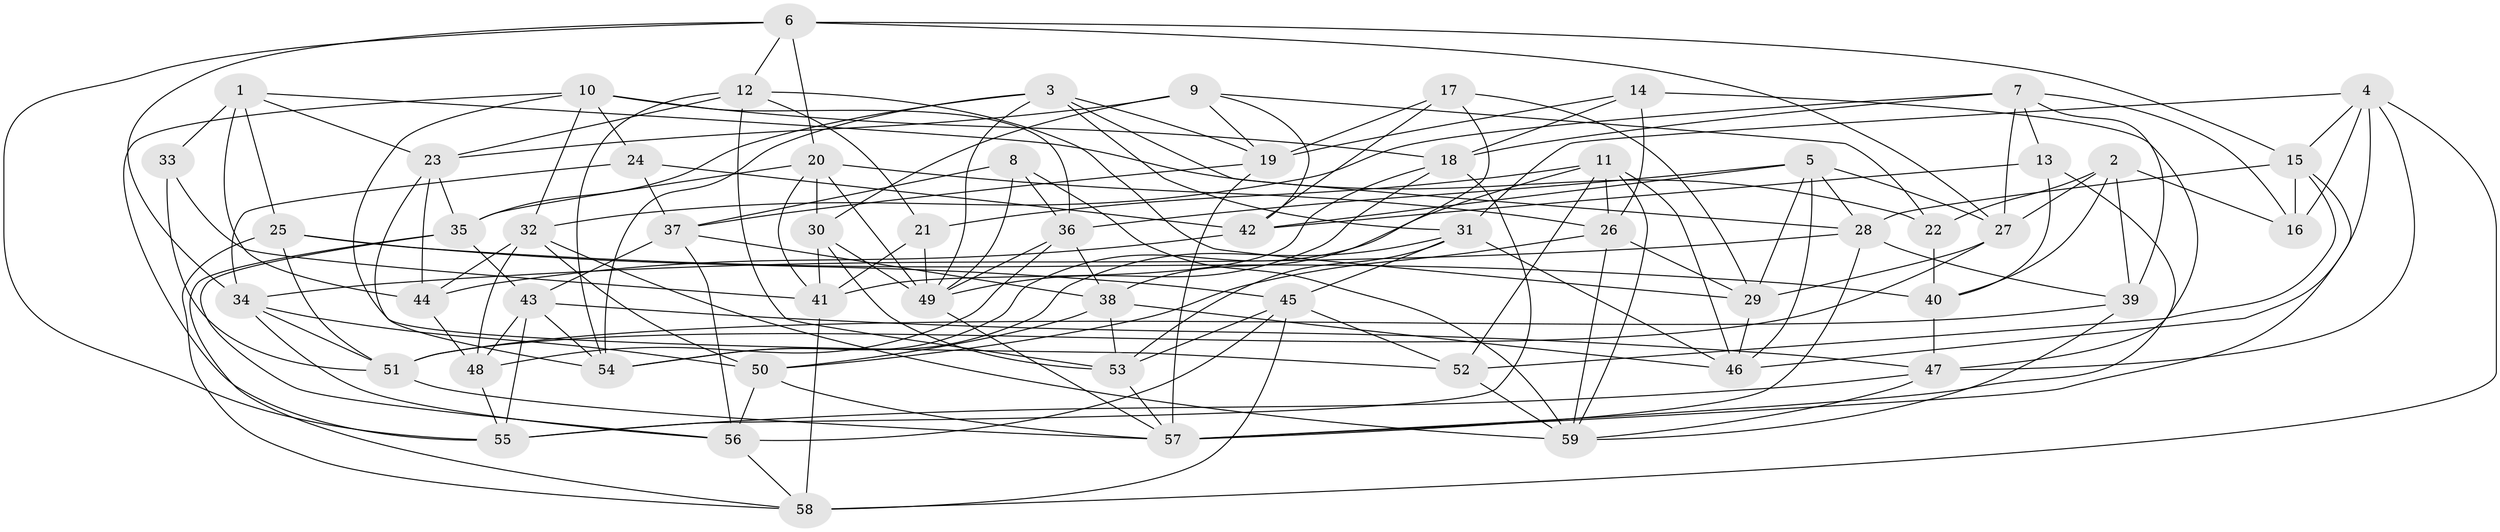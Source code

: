 // original degree distribution, {4: 1.0}
// Generated by graph-tools (version 1.1) at 2025/48/03/06/25 01:48:58]
// undirected, 59 vertices, 165 edges
graph export_dot {
graph [start="1"]
  node [color=gray90,style=filled];
  1;
  2;
  3;
  4;
  5;
  6;
  7;
  8;
  9;
  10;
  11;
  12;
  13;
  14;
  15;
  16;
  17;
  18;
  19;
  20;
  21;
  22;
  23;
  24;
  25;
  26;
  27;
  28;
  29;
  30;
  31;
  32;
  33;
  34;
  35;
  36;
  37;
  38;
  39;
  40;
  41;
  42;
  43;
  44;
  45;
  46;
  47;
  48;
  49;
  50;
  51;
  52;
  53;
  54;
  55;
  56;
  57;
  58;
  59;
  1 -- 22 [weight=1.0];
  1 -- 23 [weight=1.0];
  1 -- 25 [weight=1.0];
  1 -- 33 [weight=2.0];
  1 -- 44 [weight=1.0];
  2 -- 16 [weight=1.0];
  2 -- 22 [weight=1.0];
  2 -- 27 [weight=1.0];
  2 -- 39 [weight=2.0];
  2 -- 40 [weight=1.0];
  3 -- 19 [weight=1.0];
  3 -- 28 [weight=1.0];
  3 -- 31 [weight=1.0];
  3 -- 35 [weight=1.0];
  3 -- 49 [weight=1.0];
  3 -- 54 [weight=1.0];
  4 -- 15 [weight=1.0];
  4 -- 16 [weight=1.0];
  4 -- 31 [weight=1.0];
  4 -- 46 [weight=1.0];
  4 -- 47 [weight=1.0];
  4 -- 58 [weight=1.0];
  5 -- 27 [weight=1.0];
  5 -- 28 [weight=1.0];
  5 -- 29 [weight=1.0];
  5 -- 36 [weight=1.0];
  5 -- 42 [weight=1.0];
  5 -- 46 [weight=1.0];
  6 -- 12 [weight=1.0];
  6 -- 15 [weight=1.0];
  6 -- 20 [weight=1.0];
  6 -- 27 [weight=1.0];
  6 -- 34 [weight=1.0];
  6 -- 55 [weight=1.0];
  7 -- 13 [weight=1.0];
  7 -- 16 [weight=1.0];
  7 -- 18 [weight=1.0];
  7 -- 27 [weight=1.0];
  7 -- 32 [weight=1.0];
  7 -- 39 [weight=1.0];
  8 -- 36 [weight=1.0];
  8 -- 37 [weight=1.0];
  8 -- 49 [weight=1.0];
  8 -- 59 [weight=1.0];
  9 -- 19 [weight=1.0];
  9 -- 22 [weight=1.0];
  9 -- 23 [weight=1.0];
  9 -- 30 [weight=2.0];
  9 -- 42 [weight=1.0];
  10 -- 18 [weight=1.0];
  10 -- 24 [weight=1.0];
  10 -- 32 [weight=1.0];
  10 -- 36 [weight=1.0];
  10 -- 52 [weight=1.0];
  10 -- 55 [weight=1.0];
  11 -- 21 [weight=1.0];
  11 -- 26 [weight=1.0];
  11 -- 46 [weight=1.0];
  11 -- 52 [weight=1.0];
  11 -- 54 [weight=1.0];
  11 -- 59 [weight=1.0];
  12 -- 21 [weight=1.0];
  12 -- 23 [weight=1.0];
  12 -- 29 [weight=1.0];
  12 -- 53 [weight=1.0];
  12 -- 54 [weight=1.0];
  13 -- 40 [weight=1.0];
  13 -- 42 [weight=1.0];
  13 -- 57 [weight=1.0];
  14 -- 18 [weight=1.0];
  14 -- 19 [weight=1.0];
  14 -- 26 [weight=1.0];
  14 -- 47 [weight=1.0];
  15 -- 16 [weight=1.0];
  15 -- 28 [weight=1.0];
  15 -- 52 [weight=1.0];
  15 -- 57 [weight=1.0];
  17 -- 19 [weight=1.0];
  17 -- 29 [weight=1.0];
  17 -- 38 [weight=1.0];
  17 -- 42 [weight=1.0];
  18 -- 41 [weight=1.0];
  18 -- 49 [weight=1.0];
  18 -- 55 [weight=1.0];
  19 -- 37 [weight=1.0];
  19 -- 57 [weight=1.0];
  20 -- 26 [weight=1.0];
  20 -- 30 [weight=1.0];
  20 -- 35 [weight=1.0];
  20 -- 41 [weight=1.0];
  20 -- 49 [weight=1.0];
  21 -- 41 [weight=1.0];
  21 -- 49 [weight=1.0];
  22 -- 40 [weight=1.0];
  23 -- 35 [weight=1.0];
  23 -- 44 [weight=1.0];
  23 -- 54 [weight=1.0];
  24 -- 34 [weight=1.0];
  24 -- 37 [weight=1.0];
  24 -- 42 [weight=1.0];
  25 -- 40 [weight=2.0];
  25 -- 45 [weight=1.0];
  25 -- 51 [weight=1.0];
  25 -- 58 [weight=1.0];
  26 -- 29 [weight=1.0];
  26 -- 50 [weight=1.0];
  26 -- 59 [weight=1.0];
  27 -- 29 [weight=1.0];
  27 -- 51 [weight=1.0];
  28 -- 34 [weight=1.0];
  28 -- 39 [weight=1.0];
  28 -- 57 [weight=1.0];
  29 -- 46 [weight=1.0];
  30 -- 41 [weight=1.0];
  30 -- 49 [weight=1.0];
  30 -- 53 [weight=1.0];
  31 -- 45 [weight=1.0];
  31 -- 46 [weight=1.0];
  31 -- 53 [weight=1.0];
  31 -- 54 [weight=1.0];
  32 -- 44 [weight=1.0];
  32 -- 48 [weight=1.0];
  32 -- 50 [weight=1.0];
  32 -- 59 [weight=1.0];
  33 -- 41 [weight=1.0];
  33 -- 51 [weight=1.0];
  34 -- 50 [weight=1.0];
  34 -- 51 [weight=1.0];
  34 -- 56 [weight=1.0];
  35 -- 43 [weight=1.0];
  35 -- 56 [weight=1.0];
  35 -- 58 [weight=1.0];
  36 -- 38 [weight=1.0];
  36 -- 48 [weight=1.0];
  36 -- 49 [weight=1.0];
  37 -- 38 [weight=1.0];
  37 -- 43 [weight=1.0];
  37 -- 56 [weight=1.0];
  38 -- 46 [weight=1.0];
  38 -- 50 [weight=1.0];
  38 -- 53 [weight=1.0];
  39 -- 51 [weight=1.0];
  39 -- 59 [weight=1.0];
  40 -- 47 [weight=1.0];
  41 -- 58 [weight=1.0];
  42 -- 44 [weight=1.0];
  43 -- 47 [weight=1.0];
  43 -- 48 [weight=1.0];
  43 -- 54 [weight=1.0];
  43 -- 55 [weight=1.0];
  44 -- 48 [weight=2.0];
  45 -- 52 [weight=1.0];
  45 -- 53 [weight=1.0];
  45 -- 56 [weight=1.0];
  45 -- 58 [weight=1.0];
  47 -- 55 [weight=1.0];
  47 -- 59 [weight=1.0];
  48 -- 55 [weight=1.0];
  49 -- 57 [weight=1.0];
  50 -- 56 [weight=1.0];
  50 -- 57 [weight=1.0];
  51 -- 57 [weight=1.0];
  52 -- 59 [weight=2.0];
  53 -- 57 [weight=1.0];
  56 -- 58 [weight=1.0];
}
